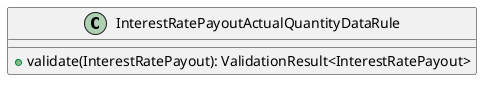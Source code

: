 @startuml

    class InterestRatePayoutActualQuantityDataRule [[InterestRatePayoutActualQuantityDataRule.html]] {
        +validate(InterestRatePayout): ValidationResult<InterestRatePayout>
    }

@enduml
